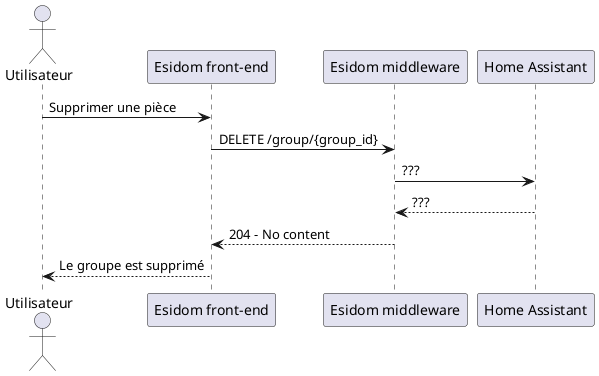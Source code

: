 @startuml supprimer groupe

actor "Utilisateur" as u
participant "Esidom front-end" as fe
participant "Esidom middleware" as m
participant "Home Assistant" as ha

u -> fe: Supprimer une pièce
fe -> m: DELETE /group/{group_id}
m -> ha: ???
ha --> m: ???
m --> fe: 204 - No content
fe --> u: Le groupe est supprimé

@enduml
